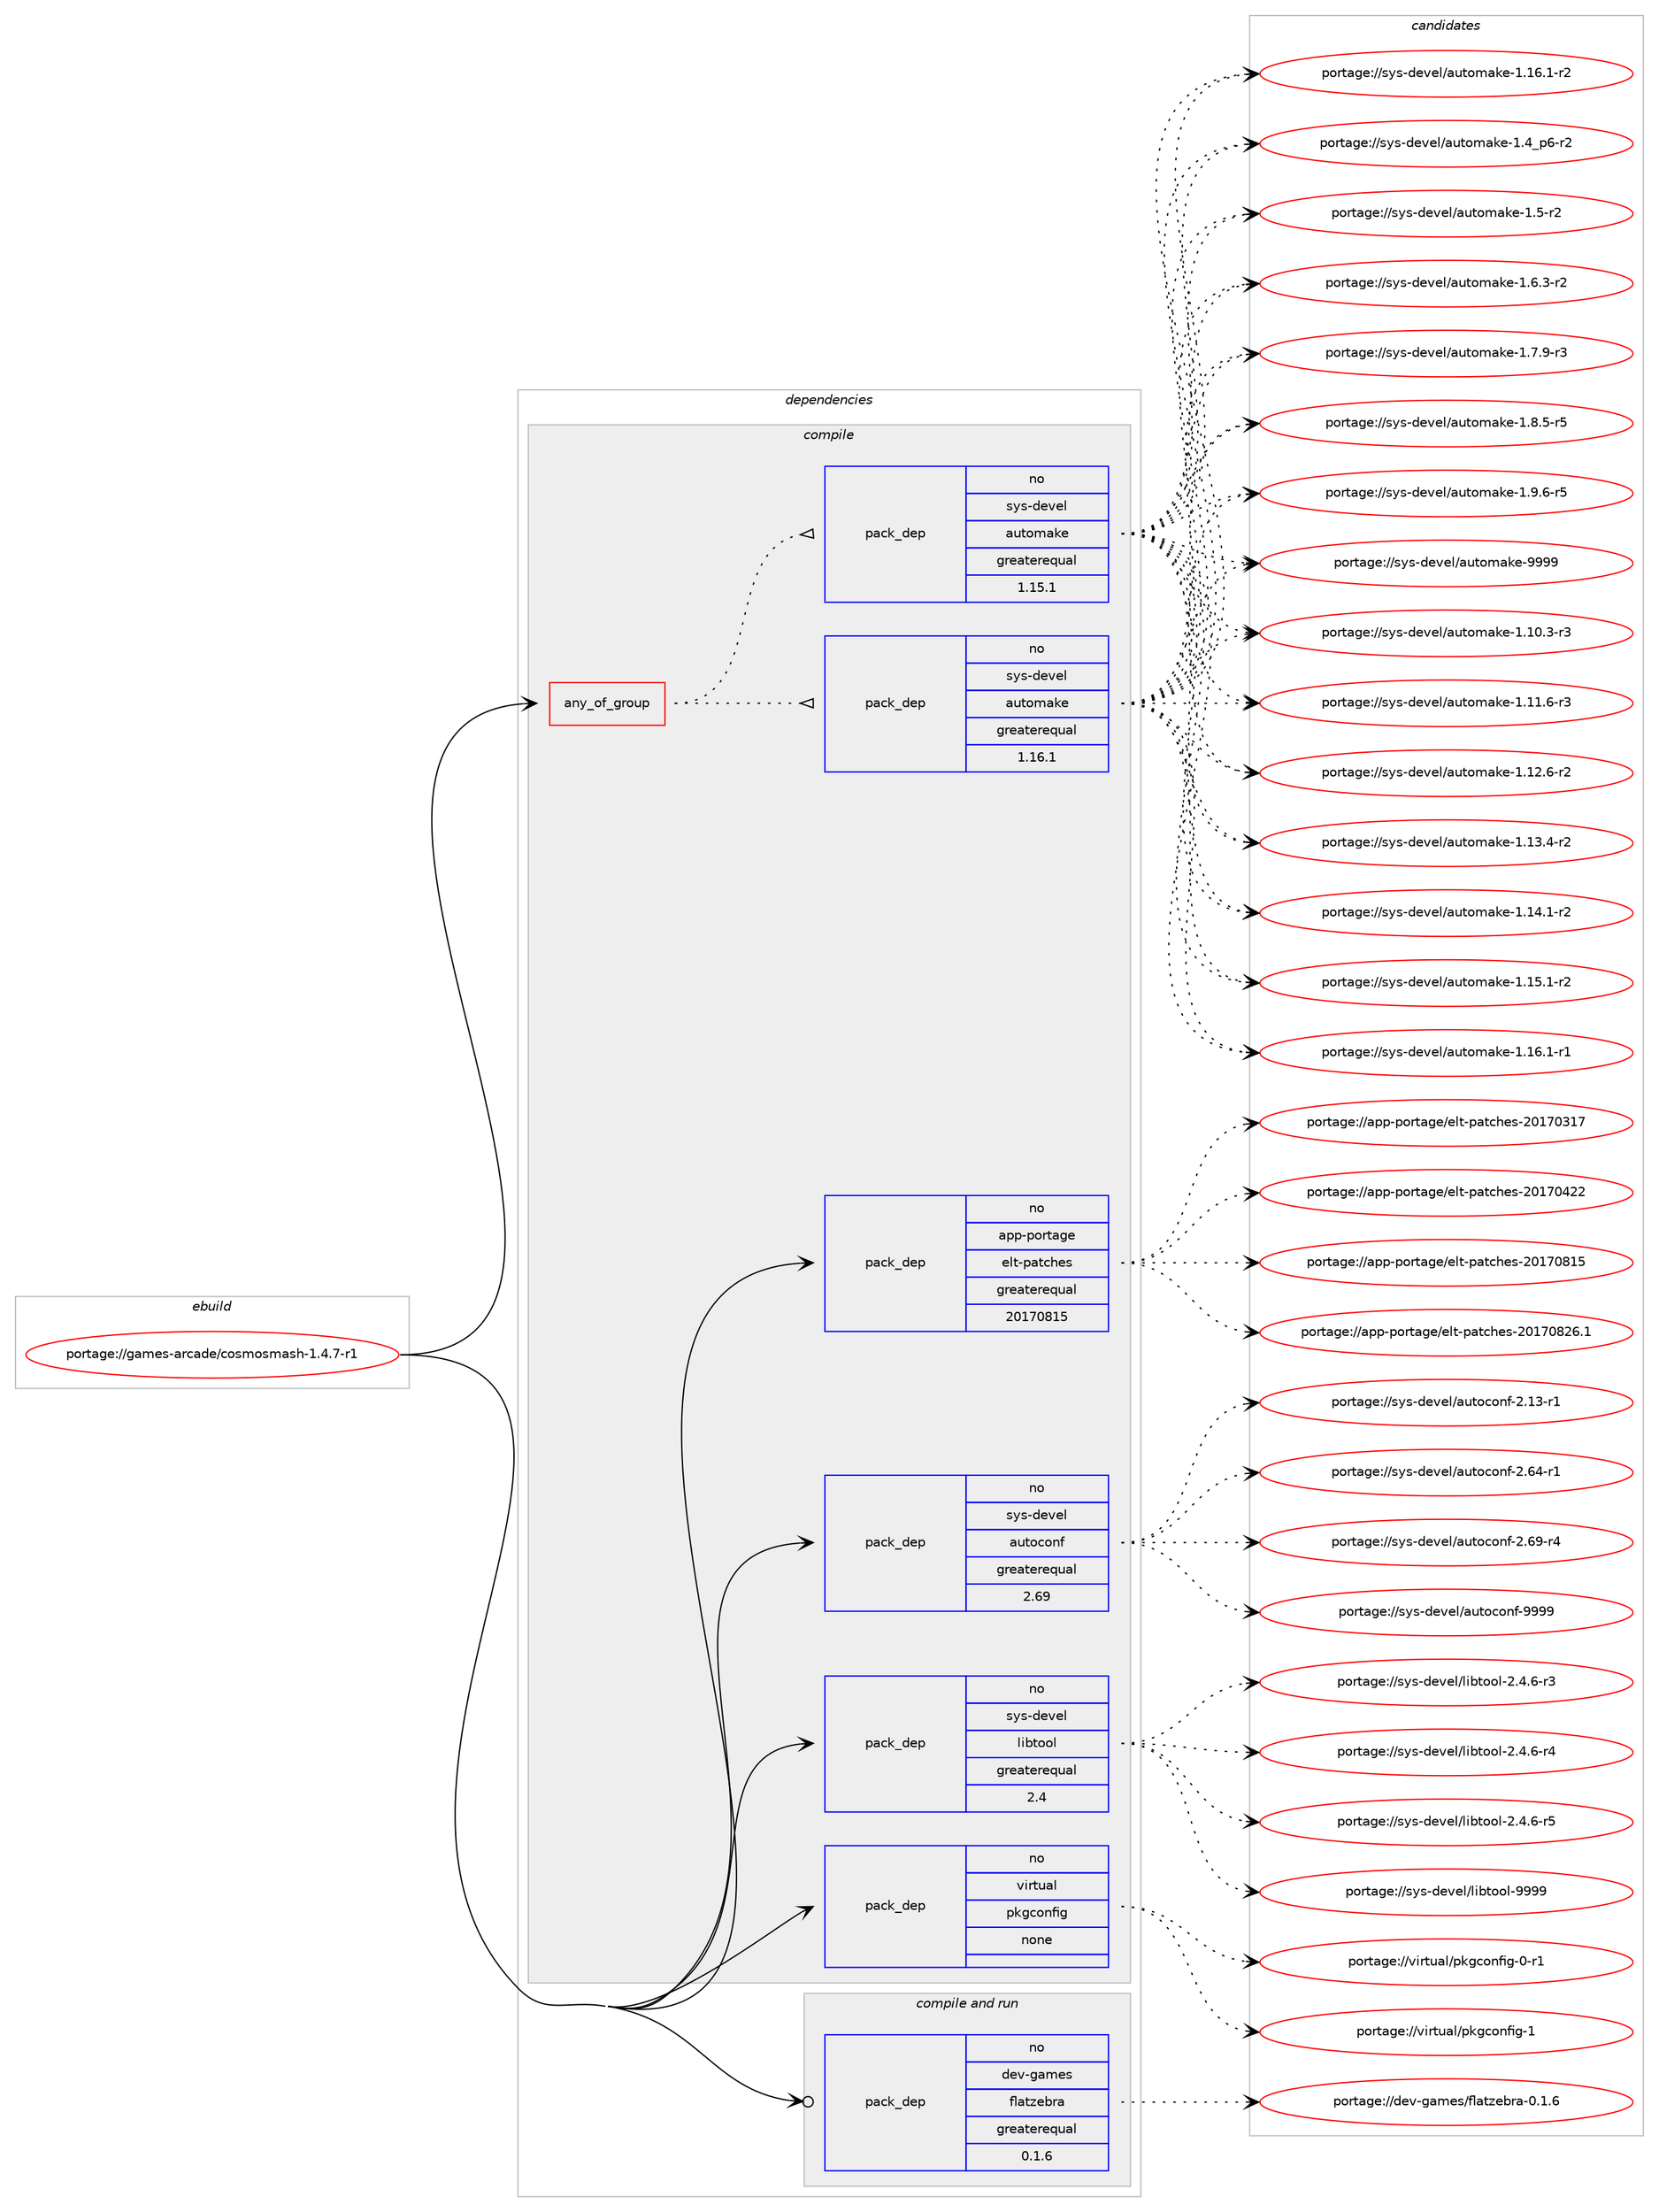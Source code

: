 digraph prolog {

# *************
# Graph options
# *************

newrank=true;
concentrate=true;
compound=true;
graph [rankdir=LR,fontname=Helvetica,fontsize=10,ranksep=1.5];#, ranksep=2.5, nodesep=0.2];
edge  [arrowhead=vee];
node  [fontname=Helvetica,fontsize=10];

# **********
# The ebuild
# **********

subgraph cluster_leftcol {
color=gray;
rank=same;
label=<<i>ebuild</i>>;
id [label="portage://games-arcade/cosmosmash-1.4.7-r1", color=red, width=4, href="../games-arcade/cosmosmash-1.4.7-r1.svg"];
}

# ****************
# The dependencies
# ****************

subgraph cluster_midcol {
color=gray;
label=<<i>dependencies</i>>;
subgraph cluster_compile {
fillcolor="#eeeeee";
style=filled;
label=<<i>compile</i>>;
subgraph any3704 {
dependency269693 [label=<<TABLE BORDER="0" CELLBORDER="1" CELLSPACING="0" CELLPADDING="4"><TR><TD CELLPADDING="10">any_of_group</TD></TR></TABLE>>, shape=none, color=red];subgraph pack193235 {
dependency269694 [label=<<TABLE BORDER="0" CELLBORDER="1" CELLSPACING="0" CELLPADDING="4" WIDTH="220"><TR><TD ROWSPAN="6" CELLPADDING="30">pack_dep</TD></TR><TR><TD WIDTH="110">no</TD></TR><TR><TD>sys-devel</TD></TR><TR><TD>automake</TD></TR><TR><TD>greaterequal</TD></TR><TR><TD>1.16.1</TD></TR></TABLE>>, shape=none, color=blue];
}
dependency269693:e -> dependency269694:w [weight=20,style="dotted",arrowhead="oinv"];
subgraph pack193236 {
dependency269695 [label=<<TABLE BORDER="0" CELLBORDER="1" CELLSPACING="0" CELLPADDING="4" WIDTH="220"><TR><TD ROWSPAN="6" CELLPADDING="30">pack_dep</TD></TR><TR><TD WIDTH="110">no</TD></TR><TR><TD>sys-devel</TD></TR><TR><TD>automake</TD></TR><TR><TD>greaterequal</TD></TR><TR><TD>1.15.1</TD></TR></TABLE>>, shape=none, color=blue];
}
dependency269693:e -> dependency269695:w [weight=20,style="dotted",arrowhead="oinv"];
}
id:e -> dependency269693:w [weight=20,style="solid",arrowhead="vee"];
subgraph pack193237 {
dependency269696 [label=<<TABLE BORDER="0" CELLBORDER="1" CELLSPACING="0" CELLPADDING="4" WIDTH="220"><TR><TD ROWSPAN="6" CELLPADDING="30">pack_dep</TD></TR><TR><TD WIDTH="110">no</TD></TR><TR><TD>app-portage</TD></TR><TR><TD>elt-patches</TD></TR><TR><TD>greaterequal</TD></TR><TR><TD>20170815</TD></TR></TABLE>>, shape=none, color=blue];
}
id:e -> dependency269696:w [weight=20,style="solid",arrowhead="vee"];
subgraph pack193238 {
dependency269697 [label=<<TABLE BORDER="0" CELLBORDER="1" CELLSPACING="0" CELLPADDING="4" WIDTH="220"><TR><TD ROWSPAN="6" CELLPADDING="30">pack_dep</TD></TR><TR><TD WIDTH="110">no</TD></TR><TR><TD>sys-devel</TD></TR><TR><TD>autoconf</TD></TR><TR><TD>greaterequal</TD></TR><TR><TD>2.69</TD></TR></TABLE>>, shape=none, color=blue];
}
id:e -> dependency269697:w [weight=20,style="solid",arrowhead="vee"];
subgraph pack193239 {
dependency269698 [label=<<TABLE BORDER="0" CELLBORDER="1" CELLSPACING="0" CELLPADDING="4" WIDTH="220"><TR><TD ROWSPAN="6" CELLPADDING="30">pack_dep</TD></TR><TR><TD WIDTH="110">no</TD></TR><TR><TD>sys-devel</TD></TR><TR><TD>libtool</TD></TR><TR><TD>greaterequal</TD></TR><TR><TD>2.4</TD></TR></TABLE>>, shape=none, color=blue];
}
id:e -> dependency269698:w [weight=20,style="solid",arrowhead="vee"];
subgraph pack193240 {
dependency269699 [label=<<TABLE BORDER="0" CELLBORDER="1" CELLSPACING="0" CELLPADDING="4" WIDTH="220"><TR><TD ROWSPAN="6" CELLPADDING="30">pack_dep</TD></TR><TR><TD WIDTH="110">no</TD></TR><TR><TD>virtual</TD></TR><TR><TD>pkgconfig</TD></TR><TR><TD>none</TD></TR><TR><TD></TD></TR></TABLE>>, shape=none, color=blue];
}
id:e -> dependency269699:w [weight=20,style="solid",arrowhead="vee"];
}
subgraph cluster_compileandrun {
fillcolor="#eeeeee";
style=filled;
label=<<i>compile and run</i>>;
subgraph pack193241 {
dependency269700 [label=<<TABLE BORDER="0" CELLBORDER="1" CELLSPACING="0" CELLPADDING="4" WIDTH="220"><TR><TD ROWSPAN="6" CELLPADDING="30">pack_dep</TD></TR><TR><TD WIDTH="110">no</TD></TR><TR><TD>dev-games</TD></TR><TR><TD>flatzebra</TD></TR><TR><TD>greaterequal</TD></TR><TR><TD>0.1.6</TD></TR></TABLE>>, shape=none, color=blue];
}
id:e -> dependency269700:w [weight=20,style="solid",arrowhead="odotvee"];
}
subgraph cluster_run {
fillcolor="#eeeeee";
style=filled;
label=<<i>run</i>>;
}
}

# **************
# The candidates
# **************

subgraph cluster_choices {
rank=same;
color=gray;
label=<<i>candidates</i>>;

subgraph choice193235 {
color=black;
nodesep=1;
choiceportage11512111545100101118101108479711711611110997107101454946494846514511451 [label="portage://sys-devel/automake-1.10.3-r3", color=red, width=4,href="../sys-devel/automake-1.10.3-r3.svg"];
choiceportage11512111545100101118101108479711711611110997107101454946494946544511451 [label="portage://sys-devel/automake-1.11.6-r3", color=red, width=4,href="../sys-devel/automake-1.11.6-r3.svg"];
choiceportage11512111545100101118101108479711711611110997107101454946495046544511450 [label="portage://sys-devel/automake-1.12.6-r2", color=red, width=4,href="../sys-devel/automake-1.12.6-r2.svg"];
choiceportage11512111545100101118101108479711711611110997107101454946495146524511450 [label="portage://sys-devel/automake-1.13.4-r2", color=red, width=4,href="../sys-devel/automake-1.13.4-r2.svg"];
choiceportage11512111545100101118101108479711711611110997107101454946495246494511450 [label="portage://sys-devel/automake-1.14.1-r2", color=red, width=4,href="../sys-devel/automake-1.14.1-r2.svg"];
choiceportage11512111545100101118101108479711711611110997107101454946495346494511450 [label="portage://sys-devel/automake-1.15.1-r2", color=red, width=4,href="../sys-devel/automake-1.15.1-r2.svg"];
choiceportage11512111545100101118101108479711711611110997107101454946495446494511449 [label="portage://sys-devel/automake-1.16.1-r1", color=red, width=4,href="../sys-devel/automake-1.16.1-r1.svg"];
choiceportage11512111545100101118101108479711711611110997107101454946495446494511450 [label="portage://sys-devel/automake-1.16.1-r2", color=red, width=4,href="../sys-devel/automake-1.16.1-r2.svg"];
choiceportage115121115451001011181011084797117116111109971071014549465295112544511450 [label="portage://sys-devel/automake-1.4_p6-r2", color=red, width=4,href="../sys-devel/automake-1.4_p6-r2.svg"];
choiceportage11512111545100101118101108479711711611110997107101454946534511450 [label="portage://sys-devel/automake-1.5-r2", color=red, width=4,href="../sys-devel/automake-1.5-r2.svg"];
choiceportage115121115451001011181011084797117116111109971071014549465446514511450 [label="portage://sys-devel/automake-1.6.3-r2", color=red, width=4,href="../sys-devel/automake-1.6.3-r2.svg"];
choiceportage115121115451001011181011084797117116111109971071014549465546574511451 [label="portage://sys-devel/automake-1.7.9-r3", color=red, width=4,href="../sys-devel/automake-1.7.9-r3.svg"];
choiceportage115121115451001011181011084797117116111109971071014549465646534511453 [label="portage://sys-devel/automake-1.8.5-r5", color=red, width=4,href="../sys-devel/automake-1.8.5-r5.svg"];
choiceportage115121115451001011181011084797117116111109971071014549465746544511453 [label="portage://sys-devel/automake-1.9.6-r5", color=red, width=4,href="../sys-devel/automake-1.9.6-r5.svg"];
choiceportage115121115451001011181011084797117116111109971071014557575757 [label="portage://sys-devel/automake-9999", color=red, width=4,href="../sys-devel/automake-9999.svg"];
dependency269694:e -> choiceportage11512111545100101118101108479711711611110997107101454946494846514511451:w [style=dotted,weight="100"];
dependency269694:e -> choiceportage11512111545100101118101108479711711611110997107101454946494946544511451:w [style=dotted,weight="100"];
dependency269694:e -> choiceportage11512111545100101118101108479711711611110997107101454946495046544511450:w [style=dotted,weight="100"];
dependency269694:e -> choiceportage11512111545100101118101108479711711611110997107101454946495146524511450:w [style=dotted,weight="100"];
dependency269694:e -> choiceportage11512111545100101118101108479711711611110997107101454946495246494511450:w [style=dotted,weight="100"];
dependency269694:e -> choiceportage11512111545100101118101108479711711611110997107101454946495346494511450:w [style=dotted,weight="100"];
dependency269694:e -> choiceportage11512111545100101118101108479711711611110997107101454946495446494511449:w [style=dotted,weight="100"];
dependency269694:e -> choiceportage11512111545100101118101108479711711611110997107101454946495446494511450:w [style=dotted,weight="100"];
dependency269694:e -> choiceportage115121115451001011181011084797117116111109971071014549465295112544511450:w [style=dotted,weight="100"];
dependency269694:e -> choiceportage11512111545100101118101108479711711611110997107101454946534511450:w [style=dotted,weight="100"];
dependency269694:e -> choiceportage115121115451001011181011084797117116111109971071014549465446514511450:w [style=dotted,weight="100"];
dependency269694:e -> choiceportage115121115451001011181011084797117116111109971071014549465546574511451:w [style=dotted,weight="100"];
dependency269694:e -> choiceportage115121115451001011181011084797117116111109971071014549465646534511453:w [style=dotted,weight="100"];
dependency269694:e -> choiceportage115121115451001011181011084797117116111109971071014549465746544511453:w [style=dotted,weight="100"];
dependency269694:e -> choiceportage115121115451001011181011084797117116111109971071014557575757:w [style=dotted,weight="100"];
}
subgraph choice193236 {
color=black;
nodesep=1;
choiceportage11512111545100101118101108479711711611110997107101454946494846514511451 [label="portage://sys-devel/automake-1.10.3-r3", color=red, width=4,href="../sys-devel/automake-1.10.3-r3.svg"];
choiceportage11512111545100101118101108479711711611110997107101454946494946544511451 [label="portage://sys-devel/automake-1.11.6-r3", color=red, width=4,href="../sys-devel/automake-1.11.6-r3.svg"];
choiceportage11512111545100101118101108479711711611110997107101454946495046544511450 [label="portage://sys-devel/automake-1.12.6-r2", color=red, width=4,href="../sys-devel/automake-1.12.6-r2.svg"];
choiceportage11512111545100101118101108479711711611110997107101454946495146524511450 [label="portage://sys-devel/automake-1.13.4-r2", color=red, width=4,href="../sys-devel/automake-1.13.4-r2.svg"];
choiceportage11512111545100101118101108479711711611110997107101454946495246494511450 [label="portage://sys-devel/automake-1.14.1-r2", color=red, width=4,href="../sys-devel/automake-1.14.1-r2.svg"];
choiceportage11512111545100101118101108479711711611110997107101454946495346494511450 [label="portage://sys-devel/automake-1.15.1-r2", color=red, width=4,href="../sys-devel/automake-1.15.1-r2.svg"];
choiceportage11512111545100101118101108479711711611110997107101454946495446494511449 [label="portage://sys-devel/automake-1.16.1-r1", color=red, width=4,href="../sys-devel/automake-1.16.1-r1.svg"];
choiceportage11512111545100101118101108479711711611110997107101454946495446494511450 [label="portage://sys-devel/automake-1.16.1-r2", color=red, width=4,href="../sys-devel/automake-1.16.1-r2.svg"];
choiceportage115121115451001011181011084797117116111109971071014549465295112544511450 [label="portage://sys-devel/automake-1.4_p6-r2", color=red, width=4,href="../sys-devel/automake-1.4_p6-r2.svg"];
choiceportage11512111545100101118101108479711711611110997107101454946534511450 [label="portage://sys-devel/automake-1.5-r2", color=red, width=4,href="../sys-devel/automake-1.5-r2.svg"];
choiceportage115121115451001011181011084797117116111109971071014549465446514511450 [label="portage://sys-devel/automake-1.6.3-r2", color=red, width=4,href="../sys-devel/automake-1.6.3-r2.svg"];
choiceportage115121115451001011181011084797117116111109971071014549465546574511451 [label="portage://sys-devel/automake-1.7.9-r3", color=red, width=4,href="../sys-devel/automake-1.7.9-r3.svg"];
choiceportage115121115451001011181011084797117116111109971071014549465646534511453 [label="portage://sys-devel/automake-1.8.5-r5", color=red, width=4,href="../sys-devel/automake-1.8.5-r5.svg"];
choiceportage115121115451001011181011084797117116111109971071014549465746544511453 [label="portage://sys-devel/automake-1.9.6-r5", color=red, width=4,href="../sys-devel/automake-1.9.6-r5.svg"];
choiceportage115121115451001011181011084797117116111109971071014557575757 [label="portage://sys-devel/automake-9999", color=red, width=4,href="../sys-devel/automake-9999.svg"];
dependency269695:e -> choiceportage11512111545100101118101108479711711611110997107101454946494846514511451:w [style=dotted,weight="100"];
dependency269695:e -> choiceportage11512111545100101118101108479711711611110997107101454946494946544511451:w [style=dotted,weight="100"];
dependency269695:e -> choiceportage11512111545100101118101108479711711611110997107101454946495046544511450:w [style=dotted,weight="100"];
dependency269695:e -> choiceportage11512111545100101118101108479711711611110997107101454946495146524511450:w [style=dotted,weight="100"];
dependency269695:e -> choiceportage11512111545100101118101108479711711611110997107101454946495246494511450:w [style=dotted,weight="100"];
dependency269695:e -> choiceportage11512111545100101118101108479711711611110997107101454946495346494511450:w [style=dotted,weight="100"];
dependency269695:e -> choiceportage11512111545100101118101108479711711611110997107101454946495446494511449:w [style=dotted,weight="100"];
dependency269695:e -> choiceportage11512111545100101118101108479711711611110997107101454946495446494511450:w [style=dotted,weight="100"];
dependency269695:e -> choiceportage115121115451001011181011084797117116111109971071014549465295112544511450:w [style=dotted,weight="100"];
dependency269695:e -> choiceportage11512111545100101118101108479711711611110997107101454946534511450:w [style=dotted,weight="100"];
dependency269695:e -> choiceportage115121115451001011181011084797117116111109971071014549465446514511450:w [style=dotted,weight="100"];
dependency269695:e -> choiceportage115121115451001011181011084797117116111109971071014549465546574511451:w [style=dotted,weight="100"];
dependency269695:e -> choiceportage115121115451001011181011084797117116111109971071014549465646534511453:w [style=dotted,weight="100"];
dependency269695:e -> choiceportage115121115451001011181011084797117116111109971071014549465746544511453:w [style=dotted,weight="100"];
dependency269695:e -> choiceportage115121115451001011181011084797117116111109971071014557575757:w [style=dotted,weight="100"];
}
subgraph choice193237 {
color=black;
nodesep=1;
choiceportage97112112451121111141169710310147101108116451129711699104101115455048495548514955 [label="portage://app-portage/elt-patches-20170317", color=red, width=4,href="../app-portage/elt-patches-20170317.svg"];
choiceportage97112112451121111141169710310147101108116451129711699104101115455048495548525050 [label="portage://app-portage/elt-patches-20170422", color=red, width=4,href="../app-portage/elt-patches-20170422.svg"];
choiceportage97112112451121111141169710310147101108116451129711699104101115455048495548564953 [label="portage://app-portage/elt-patches-20170815", color=red, width=4,href="../app-portage/elt-patches-20170815.svg"];
choiceportage971121124511211111411697103101471011081164511297116991041011154550484955485650544649 [label="portage://app-portage/elt-patches-20170826.1", color=red, width=4,href="../app-portage/elt-patches-20170826.1.svg"];
dependency269696:e -> choiceportage97112112451121111141169710310147101108116451129711699104101115455048495548514955:w [style=dotted,weight="100"];
dependency269696:e -> choiceportage97112112451121111141169710310147101108116451129711699104101115455048495548525050:w [style=dotted,weight="100"];
dependency269696:e -> choiceportage97112112451121111141169710310147101108116451129711699104101115455048495548564953:w [style=dotted,weight="100"];
dependency269696:e -> choiceportage971121124511211111411697103101471011081164511297116991041011154550484955485650544649:w [style=dotted,weight="100"];
}
subgraph choice193238 {
color=black;
nodesep=1;
choiceportage1151211154510010111810110847971171161119911111010245504649514511449 [label="portage://sys-devel/autoconf-2.13-r1", color=red, width=4,href="../sys-devel/autoconf-2.13-r1.svg"];
choiceportage1151211154510010111810110847971171161119911111010245504654524511449 [label="portage://sys-devel/autoconf-2.64-r1", color=red, width=4,href="../sys-devel/autoconf-2.64-r1.svg"];
choiceportage1151211154510010111810110847971171161119911111010245504654574511452 [label="portage://sys-devel/autoconf-2.69-r4", color=red, width=4,href="../sys-devel/autoconf-2.69-r4.svg"];
choiceportage115121115451001011181011084797117116111991111101024557575757 [label="portage://sys-devel/autoconf-9999", color=red, width=4,href="../sys-devel/autoconf-9999.svg"];
dependency269697:e -> choiceportage1151211154510010111810110847971171161119911111010245504649514511449:w [style=dotted,weight="100"];
dependency269697:e -> choiceportage1151211154510010111810110847971171161119911111010245504654524511449:w [style=dotted,weight="100"];
dependency269697:e -> choiceportage1151211154510010111810110847971171161119911111010245504654574511452:w [style=dotted,weight="100"];
dependency269697:e -> choiceportage115121115451001011181011084797117116111991111101024557575757:w [style=dotted,weight="100"];
}
subgraph choice193239 {
color=black;
nodesep=1;
choiceportage1151211154510010111810110847108105981161111111084550465246544511451 [label="portage://sys-devel/libtool-2.4.6-r3", color=red, width=4,href="../sys-devel/libtool-2.4.6-r3.svg"];
choiceportage1151211154510010111810110847108105981161111111084550465246544511452 [label="portage://sys-devel/libtool-2.4.6-r4", color=red, width=4,href="../sys-devel/libtool-2.4.6-r4.svg"];
choiceportage1151211154510010111810110847108105981161111111084550465246544511453 [label="portage://sys-devel/libtool-2.4.6-r5", color=red, width=4,href="../sys-devel/libtool-2.4.6-r5.svg"];
choiceportage1151211154510010111810110847108105981161111111084557575757 [label="portage://sys-devel/libtool-9999", color=red, width=4,href="../sys-devel/libtool-9999.svg"];
dependency269698:e -> choiceportage1151211154510010111810110847108105981161111111084550465246544511451:w [style=dotted,weight="100"];
dependency269698:e -> choiceportage1151211154510010111810110847108105981161111111084550465246544511452:w [style=dotted,weight="100"];
dependency269698:e -> choiceportage1151211154510010111810110847108105981161111111084550465246544511453:w [style=dotted,weight="100"];
dependency269698:e -> choiceportage1151211154510010111810110847108105981161111111084557575757:w [style=dotted,weight="100"];
}
subgraph choice193240 {
color=black;
nodesep=1;
choiceportage11810511411611797108471121071039911111010210510345484511449 [label="portage://virtual/pkgconfig-0-r1", color=red, width=4,href="../virtual/pkgconfig-0-r1.svg"];
choiceportage1181051141161179710847112107103991111101021051034549 [label="portage://virtual/pkgconfig-1", color=red, width=4,href="../virtual/pkgconfig-1.svg"];
dependency269699:e -> choiceportage11810511411611797108471121071039911111010210510345484511449:w [style=dotted,weight="100"];
dependency269699:e -> choiceportage1181051141161179710847112107103991111101021051034549:w [style=dotted,weight="100"];
}
subgraph choice193241 {
color=black;
nodesep=1;
choiceportage100101118451039710910111547102108971161221019811497454846494654 [label="portage://dev-games/flatzebra-0.1.6", color=red, width=4,href="../dev-games/flatzebra-0.1.6.svg"];
dependency269700:e -> choiceportage100101118451039710910111547102108971161221019811497454846494654:w [style=dotted,weight="100"];
}
}

}
